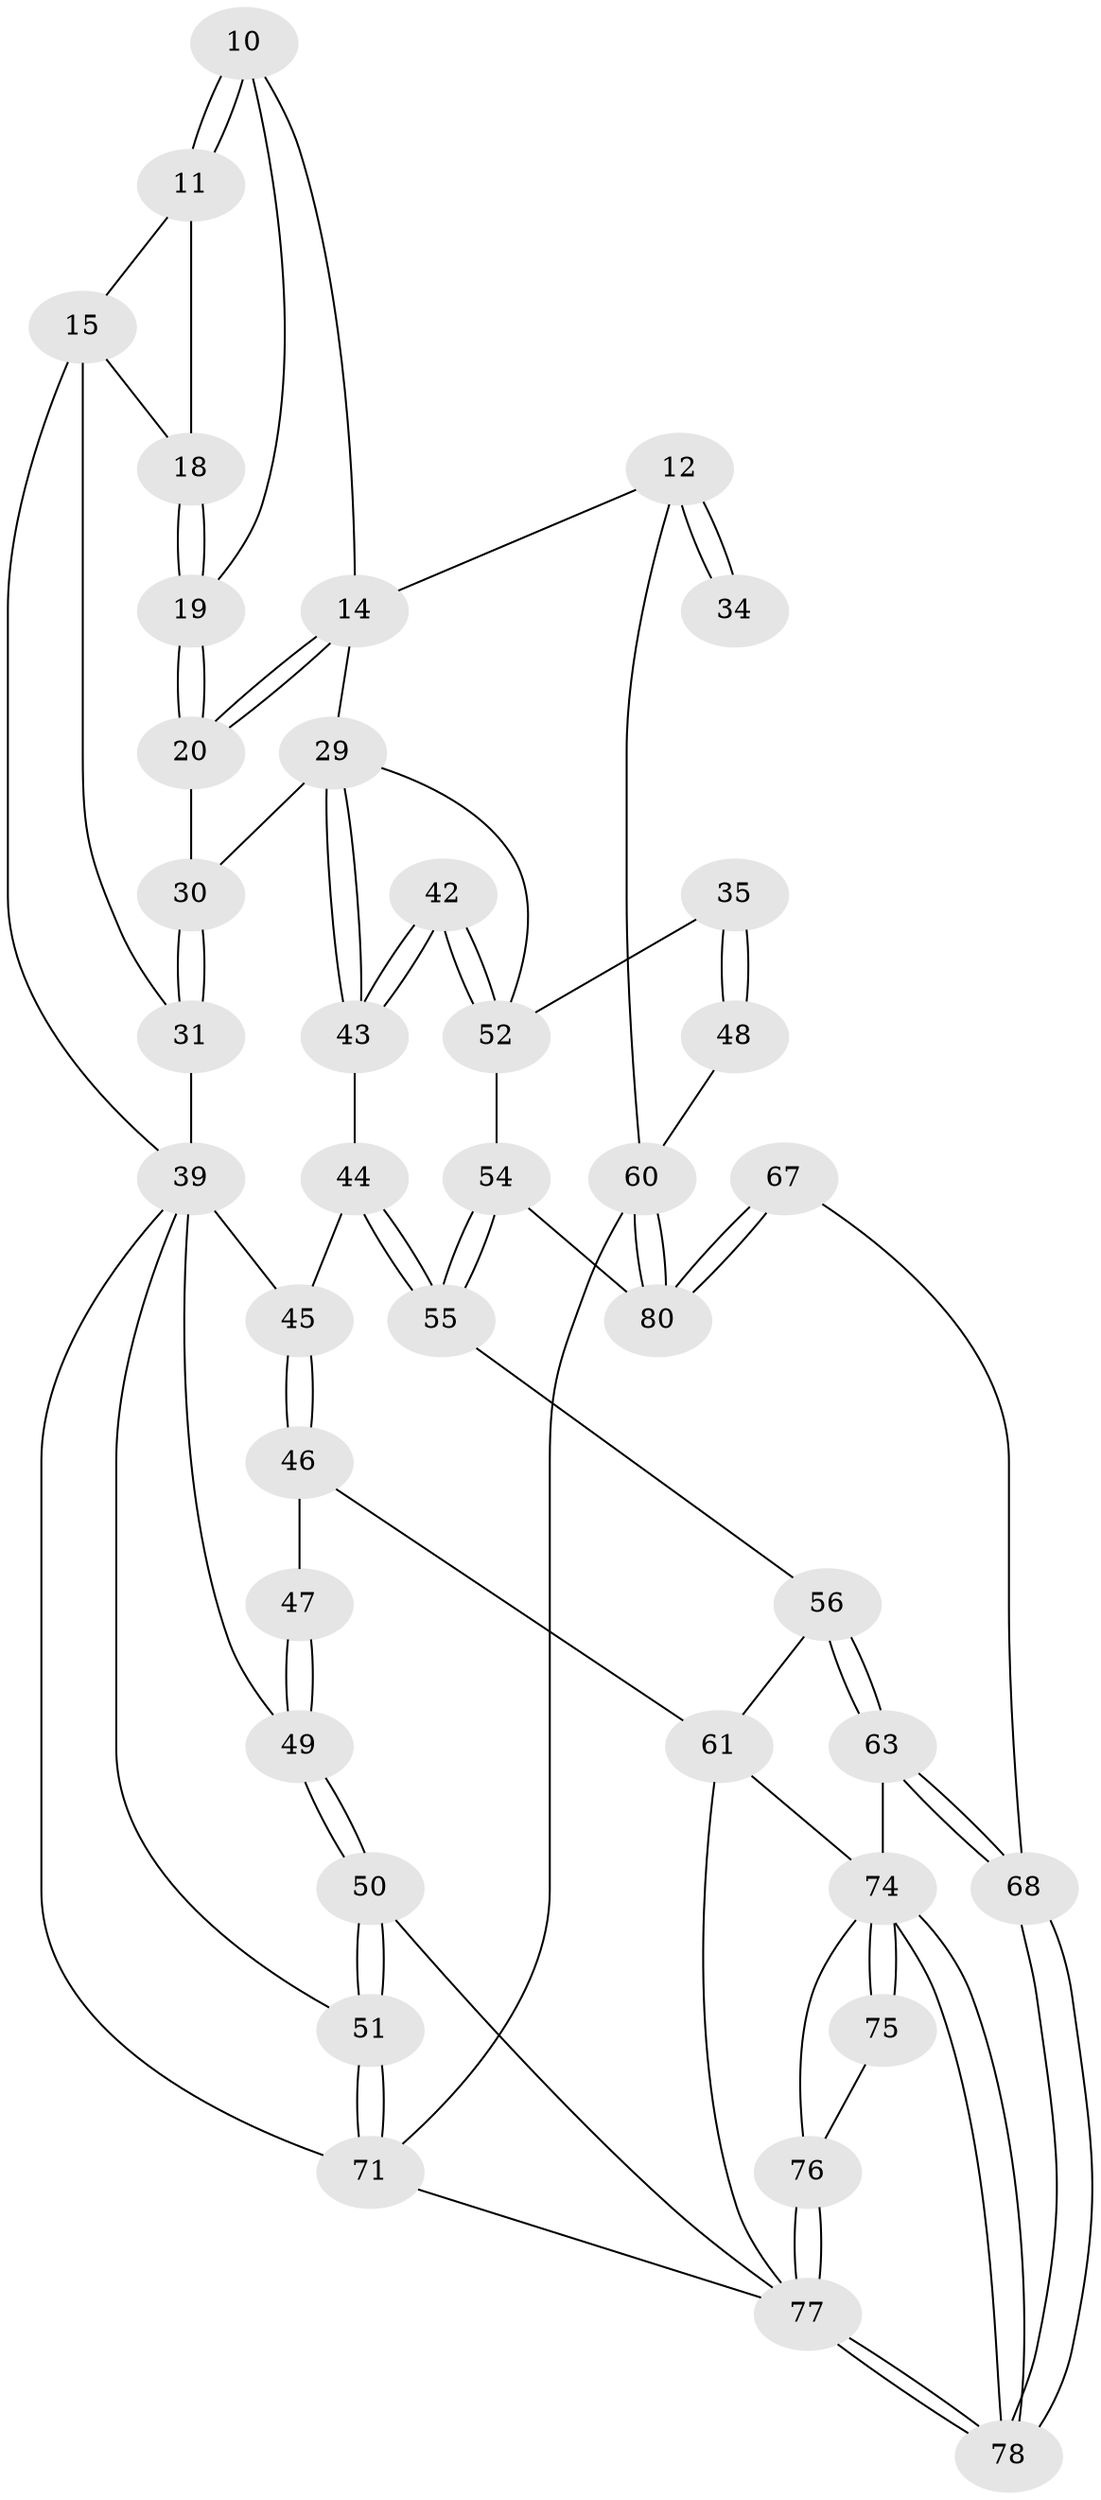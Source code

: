 // original degree distribution, {3: 0.0375, 4: 0.2375, 6: 0.2375, 5: 0.4875}
// Generated by graph-tools (version 1.1) at 2025/00/03/09/25 05:00:55]
// undirected, 40 vertices, 89 edges
graph export_dot {
graph [start="1"]
  node [color=gray90,style=filled];
  10 [pos="+0.5555746391914741+0.11186141428175311"];
  11 [pos="+0.5222472617340116+0.08317163213727576"];
  12 [pos="+0.688210974824513+0.23580690000960539",super="+3"];
  14 [pos="+0.6678461397674017+0.23224786048711699",super="+13+9"];
  15 [pos="+0.3004295625650767+0",super="+8"];
  18 [pos="+0.4122572488770096+0.07630811333046517"];
  19 [pos="+0.4237313402954585+0.11859620588490943"];
  20 [pos="+0.43758009966793704+0.18827594488315177"];
  29 [pos="+0.6488572533680512+0.30108583051275895",super="+28"];
  30 [pos="+0.47858108713377095+0.3363103447590218",super="+21"];
  31 [pos="+0.39440737221839745+0.42060303560234585",super="+25+22"];
  34 [pos="+0.8167027612666169+0.2537244935474115"];
  35 [pos="+0.9495050630136993+0.4768824271267508"];
  39 [pos="+0.2324614369939951+0.41185631976799897",super="+38+27"];
  42 [pos="+0.7408712014299343+0.5364379657891736"];
  43 [pos="+0.619200031648539+0.42218958144162466"];
  44 [pos="+0.596023626464944+0.4556604501584455"];
  45 [pos="+0.40184093193829273+0.4904839783367954"];
  46 [pos="+0.3417849551052258+0.6436093798724534"];
  47 [pos="+0.27362451047706526+0.6333647590097162"];
  48 [pos="+1+0.606283612411396",super="+33+32"];
  49 [pos="+0.1262312546189121+0.6670903255286985",super="+40+41"];
  50 [pos="+0.03701750121462971+0.7360026581142595"];
  51 [pos="+0+0.7684605047467489",super="+24"];
  52 [pos="+0.7667241492987057+0.5810307170043221",super="+36+37"];
  54 [pos="+0.6369678250531181+0.7832760660967496",super="+53"];
  55 [pos="+0.5827556006172101+0.7500331986732256"];
  56 [pos="+0.48002932817843147+0.7343876111986322"];
  60 [pos="+1+1",super="+4+58"];
  61 [pos="+0.2811393340421489+0.8334734165893288",super="+57"];
  63 [pos="+0.36687312635013375+0.9205231207580176"];
  67 [pos="+0.616784432901551+1"];
  68 [pos="+0.48486592024098407+1"];
  71 [pos="+0+1",super="+5"];
  74 [pos="+0.2906535135812631+1",super="+64+65+72"];
  75 [pos="+0.2505737340111145+0.9737281395204326"];
  76 [pos="+0.1821998966029183+0.9809331803447245",super="+73"];
  77 [pos="+0.15206927822957833+1",super="+70+69"];
  78 [pos="+0.29460430108360053+1"];
  80 [pos="+0.6933313872542184+1",super="+79+66+59"];
  10 -- 11;
  10 -- 11;
  10 -- 19;
  10 -- 14;
  11 -- 18;
  11 -- 15;
  12 -- 34 [weight=2];
  12 -- 34;
  12 -- 60;
  12 -- 14 [weight=2];
  14 -- 20;
  14 -- 20;
  14 -- 29;
  15 -- 18;
  15 -- 31;
  15 -- 39;
  18 -- 19;
  18 -- 19;
  19 -- 20;
  19 -- 20;
  20 -- 30;
  29 -- 30;
  29 -- 43;
  29 -- 43;
  29 -- 52;
  30 -- 31 [weight=2];
  30 -- 31;
  31 -- 39 [weight=3];
  35 -- 48 [weight=2];
  35 -- 48;
  35 -- 52;
  39 -- 45;
  39 -- 49 [weight=2];
  39 -- 51;
  39 -- 71;
  42 -- 43;
  42 -- 43;
  42 -- 52 [weight=2];
  42 -- 52;
  43 -- 44;
  44 -- 45;
  44 -- 55;
  44 -- 55;
  45 -- 46;
  45 -- 46;
  46 -- 47;
  46 -- 61;
  47 -- 49 [weight=2];
  47 -- 49;
  48 -- 60 [weight=2];
  49 -- 50;
  49 -- 50;
  50 -- 51;
  50 -- 51;
  50 -- 77;
  51 -- 71 [weight=2];
  51 -- 71;
  52 -- 54;
  54 -- 55;
  54 -- 55;
  54 -- 80 [weight=2];
  55 -- 56;
  56 -- 63;
  56 -- 63;
  56 -- 61;
  60 -- 80 [weight=2];
  60 -- 80;
  60 -- 71 [weight=2];
  61 -- 74;
  61 -- 77;
  63 -- 68;
  63 -- 68;
  63 -- 74;
  67 -- 68;
  67 -- 80 [weight=2];
  67 -- 80;
  68 -- 78;
  68 -- 78;
  71 -- 77;
  74 -- 75 [weight=2];
  74 -- 75;
  74 -- 78;
  74 -- 78;
  74 -- 76;
  75 -- 76;
  76 -- 77 [weight=2];
  76 -- 77;
  77 -- 78;
  77 -- 78;
}
